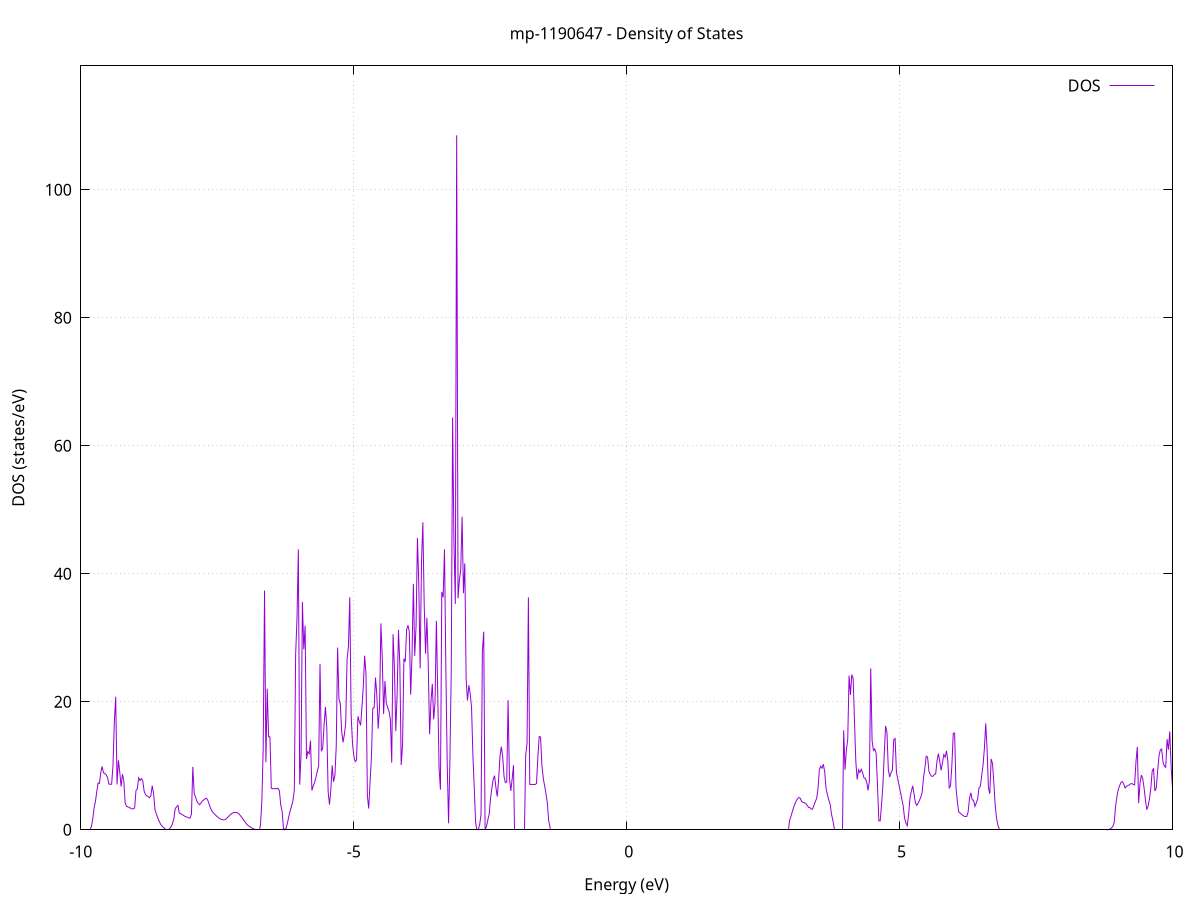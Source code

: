 set title 'mp-1190647 - Density of States'
set xlabel 'Energy (eV)'
set ylabel 'DOS (states/eV)'
set grid
set xrange [-10:10]
set yrange [0:119.376]
set xzeroaxis lt -1
set terminal png size 800,600
set output 'mp-1190647_dos_gnuplot.png'
plot '-' using 1:2 with lines title 'DOS'
-27.679900 0.000000
-27.655200 0.000000
-27.630400 0.000000
-27.605600 0.000000
-27.580800 0.000000
-27.556000 0.000000
-27.531200 0.000000
-27.506400 0.000000
-27.481600 0.000000
-27.456800 0.000000
-27.432100 0.000000
-27.407300 0.000000
-27.382500 0.000000
-27.357700 0.000000
-27.332900 0.000000
-27.308100 0.000000
-27.283300 0.000000
-27.258500 0.000000
-27.233700 0.000000
-27.208900 0.000000
-27.184200 0.000000
-27.159400 0.000000
-27.134600 0.000000
-27.109800 0.000000
-27.085000 0.000000
-27.060200 0.000000
-27.035400 0.000000
-27.010600 0.000000
-26.985800 0.000000
-26.961100 0.000000
-26.936300 0.000000
-26.911500 0.000000
-26.886700 0.000000
-26.861900 0.000000
-26.837100 0.000000
-26.812300 0.000000
-26.787500 0.000000
-26.762700 0.000000
-26.738000 0.000000
-26.713200 0.000000
-26.688400 0.000000
-26.663600 0.000000
-26.638800 0.000000
-26.614000 0.000000
-26.589200 0.000000
-26.564400 0.000000
-26.539600 0.000000
-26.514900 0.000000
-26.490100 0.000000
-26.465300 0.000000
-26.440500 0.000000
-26.415700 0.000000
-26.390900 0.000000
-26.366100 0.000000
-26.341300 0.000000
-26.316500 0.000000
-26.291700 0.000000
-26.267000 0.000000
-26.242200 0.000000
-26.217400 0.000000
-26.192600 0.000000
-26.167800 0.000000
-26.143000 0.000000
-26.118200 0.000000
-26.093400 0.000000
-26.068600 0.000000
-26.043900 0.000000
-26.019100 0.000000
-25.994300 0.000000
-25.969500 0.000000
-25.944700 0.000000
-25.919900 0.000000
-25.895100 0.000000
-25.870300 0.000000
-25.845500 0.000000
-25.820800 0.000000
-25.796000 0.000000
-25.771200 0.000000
-25.746400 0.000000
-25.721600 0.000000
-25.696800 0.000000
-25.672000 0.000000
-25.647200 0.000000
-25.622400 0.000000
-25.597600 0.000000
-25.572900 0.000000
-25.548100 0.000000
-25.523300 0.000000
-25.498500 0.000000
-25.473700 0.000000
-25.448900 0.000000
-25.424100 679.241700
-25.399300 0.000000
-25.374500 0.000000
-25.349800 0.000000
-25.325000 0.000000
-25.300200 0.000000
-25.275400 0.000000
-25.250600 0.000000
-25.225800 0.000000
-25.201000 0.000000
-25.176200 0.000000
-25.151400 0.000000
-25.126700 0.000000
-25.101900 0.000000
-25.077100 0.000000
-25.052300 0.000000
-25.027500 0.000000
-25.002700 0.000000
-24.977900 0.000000
-24.953100 0.000000
-24.928300 0.000000
-24.903600 0.000000
-24.878800 0.000000
-24.854000 0.000000
-24.829200 0.000000
-24.804400 0.000000
-24.779600 0.000000
-24.754800 59.571900
-24.730000 0.000000
-24.705200 0.000000
-24.680400 115.432600
-24.655700 4.360400
-24.630900 0.000000
-24.606100 0.000000
-24.581300 0.000000
-24.556500 0.000000
-24.531700 131.329200
-24.506900 44.694700
-24.482100 40.712400
-24.457300 82.211700
-24.432600 0.000000
-24.407800 182.965500
-24.383000 0.000000
-24.358200 0.000000
-24.333400 0.000000
-24.308600 0.000000
-24.283800 0.000000
-24.259000 0.000000
-24.234200 0.000000
-24.209500 0.000000
-24.184700 0.000000
-24.159900 0.000000
-24.135100 0.000000
-24.110300 0.000000
-24.085500 0.000000
-24.060700 0.000000
-24.035900 0.000000
-24.011100 0.010300
-23.986400 1.506500
-23.961600 6.237000
-23.936800 11.912400
-23.912000 11.201800
-23.887200 9.526100
-23.862400 9.805100
-23.837600 13.828200
-23.812800 19.840000
-23.788000 23.144900
-23.763200 19.014200
-23.738500 13.383100
-23.713700 9.564600
-23.688900 1.060300
-23.664100 2.961100
-23.639300 7.190500
-23.614500 13.275600
-23.589700 11.691600
-23.564900 10.512200
-23.540100 10.532900
-23.515400 28.157100
-23.490600 2.721800
-23.465800 6.844700
-23.441000 33.198200
-23.416200 19.271500
-23.391400 19.092800
-23.366600 5.866600
-23.341800 1.629300
-23.317000 0.129300
-23.292300 0.000000
-23.267500 0.000000
-23.242700 0.000000
-23.217900 1.959300
-23.193100 10.288500
-23.168300 28.911700
-23.143500 37.471100
-23.118700 6.758900
-23.093900 8.387800
-23.069100 51.450100
-23.044400 24.931000
-23.019600 0.000000
-22.994800 9.146600
-22.970000 8.089500
-22.945200 10.675200
-22.920400 14.665800
-22.895600 13.908700
-22.870800 13.933800
-22.846000 19.449500
-22.821300 27.631000
-22.796500 27.667900
-22.771700 0.000000
-22.746900 0.000000
-22.722100 0.000000
-22.697300 47.245900
-22.672500 146.923600
-22.647700 0.000000
-22.622900 0.000000
-22.598200 0.000000
-22.573400 138.217800
-22.548600 84.489000
-22.523800 0.000000
-22.499000 0.000000
-22.474200 0.000000
-22.449400 0.000000
-22.424600 0.000000
-22.399800 0.000000
-22.375100 0.000000
-22.350300 0.000000
-22.325500 0.000000
-22.300700 0.000000
-22.275900 0.000000
-22.251100 0.000000
-22.226300 0.000000
-22.201500 60.029800
-22.176700 160.316500
-22.151900 0.000000
-22.127200 0.000000
-22.102400 0.000000
-22.077600 0.000000
-22.052800 0.000000
-22.028000 0.000000
-22.003200 0.000000
-21.978400 0.000000
-21.953600 0.000000
-21.928800 0.000000
-21.904100 0.000000
-21.879300 0.000000
-21.854500 0.000000
-21.829700 0.000000
-21.804900 0.000000
-21.780100 0.000000
-21.755300 0.000000
-21.730500 0.000000
-21.705700 0.000000
-21.681000 0.000000
-21.656200 0.000000
-21.631400 0.000000
-21.606600 0.000000
-21.581800 0.000000
-21.557000 0.000000
-21.532200 0.000000
-21.507400 302.760800
-21.482600 0.000000
-21.457900 0.000000
-21.433100 0.000000
-21.408300 0.000000
-21.383500 0.000000
-21.358700 0.000000
-21.333900 0.000000
-21.309100 0.000000
-21.284300 0.000000
-21.259500 0.000000
-21.234700 0.000000
-21.210000 0.000000
-21.185200 0.000000
-21.160400 0.000000
-21.135600 0.000000
-21.110800 0.000000
-21.086000 0.000000
-21.061200 0.000000
-21.036400 0.000000
-21.011600 0.000000
-20.986900 0.000000
-20.962100 0.000000
-20.937300 0.000000
-20.912500 0.000000
-20.887700 0.000000
-20.862900 0.000000
-20.838100 0.000000
-20.813300 0.000000
-20.788500 0.000000
-20.763800 0.000000
-20.739000 0.000000
-20.714200 0.000000
-20.689400 0.000000
-20.664600 0.000000
-20.639800 0.000000
-20.615000 0.000000
-20.590200 0.000000
-20.565400 0.000000
-20.540700 0.000000
-20.515900 0.000000
-20.491100 0.000000
-20.466300 0.000000
-20.441500 0.000000
-20.416700 0.000000
-20.391900 0.000000
-20.367100 0.000000
-20.342300 0.000000
-20.317500 0.000000
-20.292800 0.000000
-20.268000 0.000000
-20.243200 0.000000
-20.218400 0.000000
-20.193600 0.000000
-20.168800 0.000000
-20.144000 0.000000
-20.119200 0.000000
-20.094400 0.000000
-20.069700 0.000000
-20.044900 0.000000
-20.020100 0.000000
-19.995300 0.000000
-19.970500 0.000000
-19.945700 0.000000
-19.920900 0.000000
-19.896100 0.000000
-19.871300 0.000000
-19.846600 0.000000
-19.821800 0.000000
-19.797000 0.000000
-19.772200 0.000000
-19.747400 0.000000
-19.722600 0.000000
-19.697800 0.000000
-19.673000 0.000000
-19.648200 0.000000
-19.623400 0.000000
-19.598700 0.000000
-19.573900 0.000000
-19.549100 0.000000
-19.524300 0.000000
-19.499500 0.000000
-19.474700 0.000000
-19.449900 0.000000
-19.425100 0.000000
-19.400300 0.000000
-19.375600 0.000000
-19.350800 0.000000
-19.326000 0.000000
-19.301200 0.000000
-19.276400 0.000000
-19.251600 0.000000
-19.226800 0.000000
-19.202000 0.000000
-19.177200 0.000000
-19.152500 0.000000
-19.127700 0.000000
-19.102900 0.000000
-19.078100 0.000000
-19.053300 0.000000
-19.028500 0.000000
-19.003700 0.000000
-18.978900 0.000000
-18.954100 0.000000
-18.929400 0.000000
-18.904600 0.000000
-18.879800 0.000000
-18.855000 0.000000
-18.830200 0.000000
-18.805400 0.000000
-18.780600 0.000000
-18.755800 0.000000
-18.731000 0.000000
-18.706200 0.000000
-18.681500 0.000000
-18.656700 0.000000
-18.631900 0.000000
-18.607100 0.000000
-18.582300 0.000000
-18.557500 0.000000
-18.532700 0.000000
-18.507900 0.000000
-18.483100 0.000000
-18.458400 0.000000
-18.433600 0.000000
-18.408800 0.000000
-18.384000 0.000000
-18.359200 0.000000
-18.334400 0.000000
-18.309600 0.000000
-18.284800 0.000000
-18.260000 0.000000
-18.235300 0.000000
-18.210500 0.000000
-18.185700 0.000000
-18.160900 0.000000
-18.136100 0.000000
-18.111300 0.000000
-18.086500 0.000000
-18.061700 0.000000
-18.036900 0.000000
-18.012200 0.000000
-17.987400 0.000000
-17.962600 0.000000
-17.937800 0.000000
-17.913000 0.000000
-17.888200 0.000000
-17.863400 0.000000
-17.838600 0.000000
-17.813800 0.000000
-17.789000 0.000000
-17.764300 0.000000
-17.739500 0.000000
-17.714700 0.000000
-17.689900 0.000000
-17.665100 0.000000
-17.640300 0.000000
-17.615500 0.000000
-17.590700 0.000000
-17.565900 0.000000
-17.541200 0.000000
-17.516400 0.000000
-17.491600 0.000000
-17.466800 0.000000
-17.442000 0.000000
-17.417200 0.000000
-17.392400 0.000000
-17.367600 0.000000
-17.342800 0.000000
-17.318100 0.000000
-17.293300 0.000000
-17.268500 0.000000
-17.243700 0.000000
-17.218900 0.000000
-17.194100 0.000000
-17.169300 0.000000
-17.144500 0.000000
-17.119700 0.000000
-17.094900 0.000000
-17.070200 0.000000
-17.045400 0.000000
-17.020600 0.000000
-16.995800 0.000000
-16.971000 0.000000
-16.946200 0.000000
-16.921400 0.000000
-16.896600 0.000000
-16.871800 0.000000
-16.847100 0.000000
-16.822300 0.000000
-16.797500 0.000000
-16.772700 0.000000
-16.747900 0.000000
-16.723100 0.000000
-16.698300 0.000000
-16.673500 0.000000
-16.648700 0.000000
-16.624000 0.000000
-16.599200 0.000000
-16.574400 0.000000
-16.549600 0.000000
-16.524800 0.000000
-16.500000 0.000000
-16.475200 0.000000
-16.450400 0.000000
-16.425600 0.000000
-16.400900 0.000000
-16.376100 0.000000
-16.351300 0.000000
-16.326500 0.000000
-16.301700 0.000000
-16.276900 0.000000
-16.252100 0.000000
-16.227300 0.000000
-16.202500 0.000000
-16.177700 0.000000
-16.153000 0.000000
-16.128200 0.000000
-16.103400 0.000000
-16.078600 0.000000
-16.053800 0.000000
-16.029000 0.000000
-16.004200 0.000000
-15.979400 0.000000
-15.954600 0.000000
-15.929900 0.000000
-15.905100 0.000000
-15.880300 0.000000
-15.855500 0.000000
-15.830700 0.000000
-15.805900 0.000000
-15.781100 0.000000
-15.756300 0.000000
-15.731500 0.000000
-15.706800 0.000000
-15.682000 0.000000
-15.657200 0.000000
-15.632400 0.000000
-15.607600 0.000000
-15.582800 0.000000
-15.558000 0.000000
-15.533200 0.000000
-15.508400 0.000000
-15.483700 0.000000
-15.458900 0.000000
-15.434100 0.000000
-15.409300 0.000000
-15.384500 0.000000
-15.359700 0.000000
-15.334900 0.000000
-15.310100 0.000000
-15.285300 0.000000
-15.260500 0.000000
-15.235800 0.000000
-15.211000 0.000000
-15.186200 0.000000
-15.161400 0.000000
-15.136600 0.000000
-15.111800 0.000000
-15.087000 0.000000
-15.062200 0.000000
-15.037400 0.000000
-15.012700 0.000000
-14.987900 0.000000
-14.963100 0.000000
-14.938300 0.000000
-14.913500 0.000000
-14.888700 0.000000
-14.863900 0.000000
-14.839100 0.000000
-14.814300 0.000000
-14.789600 0.000000
-14.764800 0.000000
-14.740000 0.000000
-14.715200 0.000000
-14.690400 0.000000
-14.665600 0.000000
-14.640800 0.000000
-14.616000 0.000000
-14.591200 0.000000
-14.566500 0.000000
-14.541700 0.000000
-14.516900 0.000000
-14.492100 0.000000
-14.467300 0.000000
-14.442500 0.000000
-14.417700 0.000000
-14.392900 0.000000
-14.368100 0.000000
-14.343300 0.000000
-14.318600 0.000000
-14.293800 0.000000
-14.269000 0.000000
-14.244200 0.000000
-14.219400 0.000000
-14.194600 0.000000
-14.169800 0.000000
-14.145000 0.000000
-14.120200 0.000000
-14.095500 0.000000
-14.070700 0.000000
-14.045900 0.000000
-14.021100 0.000000
-13.996300 0.000000
-13.971500 0.000000
-13.946700 0.000000
-13.921900 0.000000
-13.897100 0.000000
-13.872400 0.000000
-13.847600 0.000000
-13.822800 0.000000
-13.798000 0.000000
-13.773200 0.000000
-13.748400 0.000000
-13.723600 0.000000
-13.698800 0.000000
-13.674000 0.000000
-13.649200 0.000000
-13.624500 0.000000
-13.599700 0.000000
-13.574900 0.000000
-13.550100 0.000000
-13.525300 0.000000
-13.500500 0.000000
-13.475700 0.000000
-13.450900 0.000000
-13.426100 0.000000
-13.401400 0.000000
-13.376600 0.000000
-13.351800 0.000000
-13.327000 0.000000
-13.302200 0.000000
-13.277400 0.000000
-13.252600 0.000000
-13.227800 0.000000
-13.203000 0.000000
-13.178300 0.000000
-13.153500 0.000000
-13.128700 0.000000
-13.103900 0.000000
-13.079100 0.000000
-13.054300 0.000000
-13.029500 0.000000
-13.004700 0.000000
-12.979900 0.000000
-12.955200 0.000000
-12.930400 0.000000
-12.905600 0.000000
-12.880800 0.000000
-12.856000 0.000000
-12.831200 0.000000
-12.806400 0.000000
-12.781600 0.000000
-12.756800 0.000000
-12.732000 0.000000
-12.707300 0.000000
-12.682500 0.000000
-12.657700 0.000000
-12.632900 0.000000
-12.608100 0.000000
-12.583300 0.000000
-12.558500 0.000000
-12.533700 0.000000
-12.508900 0.000000
-12.484200 0.000000
-12.459400 0.000000
-12.434600 0.000000
-12.409800 0.000000
-12.385000 0.000000
-12.360200 0.000000
-12.335400 0.000000
-12.310600 0.000000
-12.285800 0.000000
-12.261100 0.000000
-12.236300 0.000000
-12.211500 0.000000
-12.186700 0.000000
-12.161900 0.000000
-12.137100 0.000000
-12.112300 0.000000
-12.087500 0.000000
-12.062700 0.000000
-12.038000 0.000000
-12.013200 0.000000
-11.988400 0.000000
-11.963600 0.000000
-11.938800 0.000000
-11.914000 0.000000
-11.889200 0.000000
-11.864400 0.000000
-11.839600 0.000000
-11.814800 0.000000
-11.790100 0.000000
-11.765300 0.000000
-11.740500 0.000000
-11.715700 0.000000
-11.690900 0.000000
-11.666100 0.000000
-11.641300 0.000000
-11.616500 0.000000
-11.591700 0.000000
-11.567000 0.000000
-11.542200 0.000000
-11.517400 0.000000
-11.492600 0.000000
-11.467800 0.000000
-11.443000 0.000000
-11.418200 0.000000
-11.393400 0.000000
-11.368600 0.000000
-11.343900 0.000000
-11.319100 0.000000
-11.294300 0.000000
-11.269500 0.000000
-11.244700 0.000000
-11.219900 0.000000
-11.195100 0.000000
-11.170300 0.000000
-11.145500 0.000000
-11.120700 0.000000
-11.096000 0.000000
-11.071200 0.000000
-11.046400 0.000000
-11.021600 0.000000
-10.996800 0.000000
-10.972000 0.000000
-10.947200 0.000000
-10.922400 0.000000
-10.897600 0.000000
-10.872900 0.000000
-10.848100 0.000000
-10.823300 0.000000
-10.798500 0.000000
-10.773700 0.000000
-10.748900 0.000000
-10.724100 0.000000
-10.699300 0.000000
-10.674500 0.000000
-10.649800 0.000000
-10.625000 0.000000
-10.600200 0.000000
-10.575400 0.000000
-10.550600 0.000000
-10.525800 0.000000
-10.501000 0.000000
-10.476200 0.000000
-10.451400 0.000000
-10.426700 0.000000
-10.401900 0.000000
-10.377100 0.000000
-10.352300 0.000000
-10.327500 0.000000
-10.302700 0.000000
-10.277900 0.000000
-10.253100 0.000000
-10.228300 0.000000
-10.203500 0.000000
-10.178800 0.000000
-10.154000 0.000000
-10.129200 0.000000
-10.104400 0.000000
-10.079600 0.000000
-10.054800 0.000000
-10.030000 0.000000
-10.005200 0.000000
-9.980400 0.000000
-9.955700 0.000000
-9.930900 0.000000
-9.906100 0.000000
-9.881300 0.000000
-9.856500 0.000000
-9.831700 0.013300
-9.806900 0.463000
-9.782100 1.550900
-9.757300 3.373400
-9.732600 4.374000
-9.707800 5.941900
-9.683000 7.306100
-9.658200 7.244700
-9.633400 8.951300
-9.608600 9.902500
-9.583800 8.889000
-9.559000 8.790500
-9.534200 8.594300
-9.509500 8.150900
-9.484700 7.142400
-9.459900 7.103900
-9.435100 7.129600
-9.410300 9.986400
-9.385500 16.785600
-9.360700 20.784500
-9.335900 7.085500
-9.311100 10.855900
-9.286300 9.042300
-9.261600 6.766900
-9.236800 8.686900
-9.212000 7.659000
-9.187200 4.205000
-9.162400 3.664300
-9.137600 3.585200
-9.112800 3.488800
-9.088000 3.373200
-9.063200 3.267700
-9.038500 3.277200
-9.013700 3.411000
-8.988900 6.136700
-8.964100 6.428300
-8.939300 8.117300
-8.914500 7.692400
-8.889700 8.005600
-8.864900 7.640700
-8.840100 6.071000
-8.815400 5.500600
-8.790600 5.314900
-8.765800 5.190000
-8.741000 5.022300
-8.716200 5.326300
-8.691400 6.883200
-8.666600 5.715800
-8.641800 3.173800
-8.617000 2.509300
-8.592300 1.916200
-8.567500 1.394500
-8.542700 0.944200
-8.517900 0.645300
-8.493100 0.421500
-8.468300 0.228600
-8.443500 0.066400
-8.418700 0.000000
-8.393900 0.000000
-8.369100 0.220000
-8.344400 0.468400
-8.319600 0.975600
-8.294800 1.740000
-8.270000 3.325300
-8.245200 3.569500
-8.220400 3.806000
-8.195600 2.605300
-8.170800 2.512600
-8.146000 2.395200
-8.121300 2.253100
-8.096500 2.119700
-8.071700 2.038000
-8.046900 1.943900
-8.022100 1.837500
-7.997300 1.839600
-7.972500 2.486500
-7.947700 9.831800
-7.922900 5.695400
-7.898200 5.108200
-7.873400 4.472000
-7.848600 4.126100
-7.823800 3.911400
-7.799000 4.178000
-7.774200 4.471700
-7.749400 4.653400
-7.724600 4.811800
-7.699800 4.946900
-7.675000 4.651100
-7.650300 4.038700
-7.625500 3.437600
-7.600700 2.945900
-7.575900 2.697000
-7.551100 2.466000
-7.526300 2.252900
-7.501500 2.057800
-7.476700 1.880700
-7.451900 1.730000
-7.427200 1.626500
-7.402400 1.567300
-7.377600 1.544700
-7.352800 1.596300
-7.328000 1.776500
-7.303200 1.990400
-7.278400 2.208000
-7.253600 2.429300
-7.228800 2.585900
-7.204100 2.666100
-7.179300 2.709700
-7.154500 2.712400
-7.129700 2.650100
-7.104900 2.518100
-7.080100 2.253000
-7.055300 1.977300
-7.030500 1.691800
-7.005700 1.398400
-6.981000 1.109200
-6.956200 0.826300
-6.931400 0.647800
-6.906600 0.492700
-6.881800 0.356100
-6.857000 0.238200
-6.832200 0.138900
-6.807400 0.058200
-6.782600 0.008900
-6.757800 0.000000
-6.733100 0.000000
-6.708300 0.755300
-6.683500 4.358800
-6.658700 12.559200
-6.633900 37.390200
-6.609100 10.564000
-6.584300 22.033800
-6.559500 14.539000
-6.534700 14.520400
-6.510000 6.493200
-6.485200 6.415200
-6.460400 6.413700
-6.435600 6.420600
-6.410800 6.436000
-6.386000 6.459900
-6.361200 6.062400
-6.336400 3.842100
-6.311600 2.879500
-6.286900 0.225700
-6.262100 0.000000
-6.237300 0.264000
-6.212500 1.134300
-6.187700 2.124900
-6.162900 3.018900
-6.138100 3.718600
-6.113300 4.539400
-6.088500 6.167800
-6.063800 27.438700
-6.039000 33.039800
-6.014200 43.810700
-5.989400 7.060600
-5.964600 11.752200
-5.939800 35.605000
-5.915000 28.201000
-5.890200 31.890500
-5.865400 11.062300
-5.840600 12.219500
-5.815900 11.881300
-5.791100 13.933200
-5.766300 6.138400
-5.741500 6.854000
-5.716700 7.384900
-5.691900 8.194300
-5.667100 9.141000
-5.642300 9.986100
-5.617500 25.903700
-5.592800 12.276700
-5.568000 12.748800
-5.543200 16.374800
-5.518400 19.186800
-5.493600 15.961200
-5.468800 5.984500
-5.444000 3.954500
-5.419200 6.257700
-5.394400 10.069100
-5.369700 7.507700
-5.344900 8.445300
-5.320100 13.064600
-5.295300 28.478900
-5.270500 20.418000
-5.245700 19.698000
-5.220900 15.412200
-5.196100 13.667100
-5.171300 14.890000
-5.146500 16.691000
-5.121800 26.653800
-5.097000 28.628000
-5.072200 36.332600
-5.047400 17.989900
-5.022600 13.508000
-4.997800 11.521600
-4.973000 10.652500
-4.948200 10.909000
-4.923400 17.716400
-4.898700 16.967700
-4.873900 16.315800
-4.849100 19.180800
-4.824300 22.520300
-4.799500 27.206300
-4.774700 24.221200
-4.749900 5.309900
-4.725100 3.321100
-4.700300 7.525400
-4.675600 11.344300
-4.650800 19.007600
-4.626000 19.060900
-4.601200 23.784900
-4.576400 21.052700
-4.551600 15.797700
-4.526800 19.125600
-4.502000 32.248200
-4.477200 26.876100
-4.452500 18.086900
-4.427700 23.251900
-4.402900 19.805300
-4.378100 19.075200
-4.353300 18.512600
-4.328500 17.217700
-4.303700 10.491800
-4.278900 30.556300
-4.254100 25.208200
-4.229300 15.424000
-4.204600 21.173400
-4.179800 31.225400
-4.155000 25.774300
-4.130200 10.119600
-4.105400 13.265900
-4.080600 26.746000
-4.055800 26.265600
-4.031000 31.277600
-4.006200 31.962600
-3.981500 30.975300
-3.956700 21.109300
-3.931900 27.260500
-3.907100 38.434800
-3.882300 27.166100
-3.857500 31.961200
-3.832700 45.609000
-3.807900 38.391800
-3.783100 25.207600
-3.758400 41.737700
-3.733600 48.049200
-3.708800 35.200500
-3.684000 27.542900
-3.659200 33.146400
-3.634400 25.792500
-3.609600 14.937700
-3.584800 19.999200
-3.560000 22.800500
-3.535300 17.244800
-3.510500 19.865100
-3.485700 32.649100
-3.460900 21.281400
-3.436100 9.696500
-3.411300 6.267300
-3.386500 37.179100
-3.361700 36.326200
-3.336900 43.813600
-3.312100 25.253600
-3.287400 10.409600
-3.262600 1.020000
-3.237800 10.796700
-3.213000 25.072700
-3.188200 64.406600
-3.163400 44.735900
-3.138600 35.298600
-3.113800 108.523700
-3.089000 36.165300
-3.064300 38.999600
-3.039500 40.637400
-3.014700 48.926100
-2.989900 36.965300
-2.965100 41.631100
-2.940300 23.454900
-2.915500 20.211300
-2.890700 22.596000
-2.865900 21.271200
-2.841200 19.081700
-2.816400 11.536000
-2.791600 6.608700
-2.766800 1.114700
-2.742000 0.000000
-2.717200 0.060200
-2.692400 0.804800
-2.667600 2.398700
-2.642800 27.896200
-2.618100 30.958800
-2.593300 0.010100
-2.568500 0.482200
-2.543700 1.524000
-2.518900 2.403100
-2.494100 4.832000
-2.469300 6.488000
-2.444500 7.877800
-2.419700 8.457900
-2.394900 6.591500
-2.370200 5.191700
-2.345400 7.878700
-2.320600 11.471500
-2.295800 12.975300
-2.271000 11.434400
-2.246200 8.331800
-2.221400 7.361400
-2.196600 7.490800
-2.171800 20.234400
-2.147100 8.154600
-2.122300 6.069300
-2.097500 7.914500
-2.072700 10.097000
-2.047900 0.000000
-2.023100 0.000000
-1.998300 0.000000
-1.973500 0.000000
-1.948700 0.000000
-1.924000 0.000000
-1.899200 0.000000
-1.874400 0.000000
-1.849600 11.646100
-1.824800 13.511700
-1.800000 36.327500
-1.775200 7.090800
-1.750400 7.086700
-1.725600 7.083400
-1.700800 7.081200
-1.676100 7.079900
-1.651300 7.236500
-1.626500 11.347300
-1.601700 14.570900
-1.576900 14.489800
-1.552100 10.051000
-1.527300 8.030700
-1.502500 6.859700
-1.477700 5.648300
-1.453000 4.164600
-1.428200 1.429400
-1.403400 0.000000
-1.378600 0.000000
-1.353800 0.000000
-1.329000 0.000000
-1.304200 0.000000
-1.279400 0.000000
-1.254600 0.000000
-1.229900 0.000000
-1.205100 0.000000
-1.180300 0.000000
-1.155500 0.000000
-1.130700 0.000000
-1.105900 0.000000
-1.081100 0.000000
-1.056300 0.000000
-1.031500 0.000000
-1.006800 0.000000
-0.982000 0.000000
-0.957200 0.000000
-0.932400 0.000000
-0.907600 0.000000
-0.882800 0.000000
-0.858000 0.000000
-0.833200 0.000000
-0.808400 0.000000
-0.783600 0.000000
-0.758900 0.000000
-0.734100 0.000000
-0.709300 0.000000
-0.684500 0.000000
-0.659700 0.000000
-0.634900 0.000000
-0.610100 0.000000
-0.585300 0.000000
-0.560500 0.000000
-0.535800 0.000000
-0.511000 0.000000
-0.486200 0.000000
-0.461400 0.000000
-0.436600 0.000000
-0.411800 0.000000
-0.387000 0.000000
-0.362200 0.000000
-0.337400 0.000000
-0.312700 0.000000
-0.287900 0.000000
-0.263100 0.000000
-0.238300 0.000000
-0.213500 0.000000
-0.188700 0.000000
-0.163900 0.000000
-0.139100 0.000000
-0.114300 0.000000
-0.089600 0.000000
-0.064800 0.000000
-0.040000 0.000000
-0.015200 0.000000
0.009600 0.000000
0.034400 0.000000
0.059200 0.000000
0.084000 0.000000
0.108800 0.000000
0.133600 0.000000
0.158300 0.000000
0.183100 0.000000
0.207900 0.000000
0.232700 0.000000
0.257500 0.000000
0.282300 0.000000
0.307100 0.000000
0.331900 0.000000
0.356700 0.000000
0.381400 0.000000
0.406200 0.000000
0.431000 0.000000
0.455800 0.000000
0.480600 0.000000
0.505400 0.000000
0.530200 0.000000
0.555000 0.000000
0.579800 0.000000
0.604500 0.000000
0.629300 0.000000
0.654100 0.000000
0.678900 0.000000
0.703700 0.000000
0.728500 0.000000
0.753300 0.000000
0.778100 0.000000
0.802900 0.000000
0.827700 0.000000
0.852400 0.000000
0.877200 0.000000
0.902000 0.000000
0.926800 0.000000
0.951600 0.000000
0.976400 0.000000
1.001200 0.000000
1.026000 0.000000
1.050800 0.000000
1.075500 0.000000
1.100300 0.000000
1.125100 0.000000
1.149900 0.000000
1.174700 0.000000
1.199500 0.000000
1.224300 0.000000
1.249100 0.000000
1.273900 0.000000
1.298600 0.000000
1.323400 0.000000
1.348200 0.000000
1.373000 0.000000
1.397800 0.000000
1.422600 0.000000
1.447400 0.000000
1.472200 0.000000
1.497000 0.000000
1.521700 0.000000
1.546500 0.000000
1.571300 0.000000
1.596100 0.000000
1.620900 0.000000
1.645700 0.000000
1.670500 0.000000
1.695300 0.000000
1.720100 0.000000
1.744900 0.000000
1.769600 0.000000
1.794400 0.000000
1.819200 0.000000
1.844000 0.000000
1.868800 0.000000
1.893600 0.000000
1.918400 0.000000
1.943200 0.000000
1.968000 0.000000
1.992700 0.000000
2.017500 0.000000
2.042300 0.000000
2.067100 0.000000
2.091900 0.000000
2.116700 0.000000
2.141500 0.000000
2.166300 0.000000
2.191100 0.000000
2.215800 0.000000
2.240600 0.000000
2.265400 0.000000
2.290200 0.000000
2.315000 0.000000
2.339800 0.000000
2.364600 0.000000
2.389400 0.000000
2.414200 0.000000
2.438900 0.000000
2.463700 0.000000
2.488500 0.000000
2.513300 0.000000
2.538100 0.000000
2.562900 0.000000
2.587700 0.000000
2.612500 0.000000
2.637300 0.000000
2.662100 0.000000
2.686800 0.000000
2.711600 0.000000
2.736400 0.000000
2.761200 0.000000
2.786000 0.000000
2.810800 0.000000
2.835600 0.000000
2.860400 0.000000
2.885200 0.000000
2.909900 0.000000
2.934700 0.000000
2.959500 0.000000
2.984300 1.403000
3.009100 2.066700
3.033900 2.803200
3.058700 3.488400
3.083500 4.068300
3.108300 4.533000
3.133000 4.875000
3.157800 5.054800
3.182600 4.909500
3.207400 4.400500
3.232200 4.264000
3.257000 4.231700
3.281800 4.095100
3.306600 3.851500
3.331400 3.500800
3.356100 3.471500
3.380900 3.247900
3.405700 3.204200
3.430500 3.809600
3.455300 4.405000
3.480100 4.873400
3.504900 6.360300
3.529700 9.335300
3.554500 9.929400
3.579300 9.633400
3.604000 10.246500
3.628800 9.040000
3.653600 6.441500
3.678400 5.496200
3.703200 4.639700
3.728000 3.991200
3.752800 2.437200
3.777600 1.491000
3.802400 0.000000
3.827100 0.000000
3.851900 0.000000
3.876700 0.000000
3.901500 0.000000
3.926300 0.000000
3.951100 0.000000
3.975900 15.550200
4.000700 9.391300
4.025500 12.471000
4.050200 14.103900
4.075000 24.089800
4.099800 21.070000
4.124600 24.243400
4.149400 23.647400
4.174200 16.903200
4.199000 10.587700
4.223800 7.863600
4.248600 9.366300
4.273400 8.947800
4.298100 9.463500
4.322900 8.909200
4.347700 8.122300
4.372500 8.015900
4.397300 7.496100
4.422100 6.158700
4.446900 7.597000
4.471700 25.214400
4.496500 13.915100
4.521200 12.385900
4.546000 12.646300
4.570800 11.935300
4.595600 6.855300
4.620400 1.392100
4.645200 1.400300
4.670000 3.998100
4.694800 7.014200
4.719600 11.856200
4.744300 16.233600
4.769100 15.191100
4.793900 9.410800
4.818700 8.245200
4.843500 8.922400
4.868300 9.301400
4.893100 14.059600
4.917900 14.264900
4.942700 8.971600
4.967400 7.938600
4.992200 6.893300
5.017000 5.835700
5.041800 4.765900
5.066600 3.683700
5.091400 1.825700
5.116200 1.062700
5.141000 0.634200
5.165800 2.383700
5.190600 4.992000
5.215300 6.010800
5.240100 6.849300
5.264900 5.607500
5.289700 4.227000
5.314500 3.806400
5.339300 4.150800
5.364100 4.574800
5.388900 5.109700
5.413700 5.873400
5.438400 8.129600
5.463200 9.583400
5.488000 11.500800
5.512800 11.364100
5.537600 9.155400
5.562400 8.635000
5.587200 8.359300
5.612000 8.362100
5.636800 8.660800
5.661500 8.722100
5.686300 10.766700
5.711100 11.902600
5.735900 10.706800
5.760700 9.304000
5.785500 10.446600
5.810300 11.743700
5.835100 11.339800
5.859900 12.327100
5.884600 10.708400
5.909400 6.463900
5.934200 6.895800
5.959000 10.206800
5.983800 15.075000
6.008600 15.111000
6.033400 6.659800
6.058200 4.456200
6.083000 2.809600
6.107800 2.629700
6.132500 2.415200
6.157300 2.239500
6.182100 2.122000
6.206900 2.062700
6.231700 2.093400
6.256500 2.808700
6.281300 4.967400
6.306100 5.770800
6.330900 4.689500
6.355600 4.609700
6.380400 3.647500
6.405200 4.192400
6.430000 4.805000
6.454800 6.552500
6.479600 6.787500
6.504400 8.427700
6.529200 10.090100
6.554000 12.748700
6.578700 16.627300
6.603500 12.511900
6.628300 6.534400
6.653100 5.636800
6.677900 11.069200
6.702700 10.344400
6.727500 7.247800
6.752300 3.747900
6.777100 1.790500
6.801900 0.690600
6.826600 0.130800
6.851400 0.000000
6.876200 0.000000
6.901000 0.000000
6.925800 0.000000
6.950600 0.000000
6.975400 0.000000
7.000200 0.000000
7.025000 0.000000
7.049700 0.000000
7.074500 0.000000
7.099300 0.000000
7.124100 0.000000
7.148900 0.000000
7.173700 0.000000
7.198500 0.000000
7.223300 0.000000
7.248100 0.000000
7.272800 0.000000
7.297600 0.000000
7.322400 0.000000
7.347200 0.000000
7.372000 0.000000
7.396800 0.000000
7.421600 0.000000
7.446400 0.000000
7.471200 0.000000
7.495900 0.000000
7.520700 0.000000
7.545500 0.000000
7.570300 0.000000
7.595100 0.000000
7.619900 0.000000
7.644700 0.000000
7.669500 0.000000
7.694300 0.000000
7.719100 0.000000
7.743800 0.000000
7.768600 0.000000
7.793400 0.000000
7.818200 0.000000
7.843000 0.000000
7.867800 0.000000
7.892600 0.000000
7.917400 0.000000
7.942200 0.000000
7.966900 0.000000
7.991700 0.000000
8.016500 0.000000
8.041300 0.000000
8.066100 0.000000
8.090900 0.000000
8.115700 0.000000
8.140500 0.000000
8.165300 0.000000
8.190000 0.000000
8.214800 0.000000
8.239600 0.000000
8.264400 0.000000
8.289200 0.000000
8.314000 0.000000
8.338800 0.000000
8.363600 0.000000
8.388400 0.000000
8.413100 0.000000
8.437900 0.000000
8.462700 0.000000
8.487500 0.000000
8.512300 0.000000
8.537100 0.000000
8.561900 0.000000
8.586700 0.000000
8.611500 0.000000
8.636300 0.000000
8.661000 0.000000
8.685800 0.000000
8.710600 0.000000
8.735400 0.000000
8.760200 0.000000
8.785000 0.000000
8.809800 0.001000
8.834600 0.042800
8.859400 0.146600
8.884100 0.312300
8.908900 0.539900
8.933700 1.219200
8.958500 3.787900
8.983300 5.259400
9.008100 6.336600
9.032900 6.934100
9.057700 7.412900
9.082500 7.534000
9.107200 7.121400
9.132000 6.533000
9.156800 6.771000
9.181600 6.900000
9.206400 6.998100
9.231200 7.174100
9.256000 7.229900
9.280800 7.074800
9.305600 6.992400
9.330300 10.597400
9.355100 12.948200
9.379900 4.165200
9.404700 7.230600
9.429500 8.546100
9.454300 7.988900
9.479100 6.559600
9.503900 4.670100
9.528700 3.146600
9.553500 3.682700
9.578200 4.852100
9.603000 6.467900
9.627800 9.170300
9.652600 9.615200
9.677400 6.041800
9.702200 6.498200
9.727000 9.047300
9.751800 11.526700
9.776600 12.466300
9.801300 12.610000
9.826100 10.572500
9.850900 9.962600
9.875700 9.743400
9.900500 14.165800
9.925300 12.530800
9.950100 15.361300
9.974900 9.853200
9.999700 6.599800
10.024400 4.514300
10.049200 4.751700
10.074000 5.642800
10.098800 7.341500
10.123600 8.406900
10.148400 9.106600
10.173200 10.803900
10.198000 11.223900
10.222800 12.304100
10.247600 10.291200
10.272300 7.378700
10.297100 7.158000
10.321900 7.189600
10.346700 7.531100
10.371500 7.744000
10.396300 8.022200
10.421100 9.773900
10.445900 7.631700
10.470700 7.238200
10.495400 6.917500
10.520200 6.859800
10.545000 6.940300
10.569800 7.788100
10.594600 9.315500
10.619400 9.794800
10.644200 9.388700
10.669000 8.449600
10.693800 8.578400
10.718500 10.886200
10.743300 9.763200
10.768100 9.374000
10.792900 8.908400
10.817700 8.738700
10.842500 9.433700
10.867300 10.805000
10.892100 10.386400
10.916900 9.763700
10.941600 8.253800
10.966400 7.840300
10.991200 8.285400
11.016000 10.691300
11.040800 12.814100
11.065600 9.112500
11.090400 8.490300
11.115200 6.100300
11.140000 6.452600
11.164800 6.249300
11.189500 6.133500
11.214300 6.744800
11.239100 8.213500
11.263900 8.113800
11.288700 7.770400
11.313500 6.072100
11.338300 6.995600
11.363100 15.041100
11.387900 11.684300
11.412600 12.122200
11.437400 15.138000
11.462200 17.437500
11.487000 17.730900
11.511800 10.502900
11.536600 7.541800
11.561400 8.223200
11.586200 18.552300
11.611000 7.957200
11.635700 3.189700
11.660500 3.031500
11.685300 2.878300
11.710100 2.730400
11.734900 3.444700
11.759700 5.430400
11.784500 9.744600
11.809300 10.340000
11.834100 8.954800
11.858800 7.677700
11.883600 6.456600
11.908400 5.843900
11.933200 6.718200
11.958000 14.876000
11.982800 8.774400
12.007600 7.739900
12.032400 11.616400
12.057200 17.019600
12.082000 15.476800
12.106700 13.141100
12.131500 10.408800
12.156300 4.343800
12.181100 3.086200
12.205900 4.539700
12.230700 7.738000
12.255500 16.530200
12.280300 17.654900
12.305100 15.874500
12.329800 14.974200
12.354600 14.278900
12.379400 13.308200
12.404200 13.765700
12.429000 9.379100
12.453800 5.931300
12.478600 5.494800
12.503400 6.404900
12.528200 7.724500
12.552900 7.921900
12.577700 8.001400
12.602500 8.126300
12.627300 7.851700
12.652100 7.910100
12.676900 8.047600
12.701700 8.219000
12.726500 8.526600
12.751300 8.399400
12.776100 7.650500
12.800800 6.926200
12.825600 6.865000
12.850400 7.123800
12.875200 7.745800
12.900000 7.887000
12.924800 8.273100
12.949600 6.969900
12.974400 6.326800
12.999200 5.119700
13.023900 4.139700
13.048700 3.476300
13.073500 7.497400
13.098300 9.112600
13.123100 9.022300
13.147900 7.366800
13.172700 8.230200
13.197500 7.577700
13.222300 7.106800
13.247000 8.059900
13.271800 8.640600
13.296600 7.527400
13.321400 8.031900
13.346200 9.266400
13.371000 12.857700
13.395800 13.240400
13.420600 13.301000
13.445400 13.416600
13.470100 11.337900
13.494900 9.932700
13.519700 6.880800
13.544500 4.105500
13.569300 4.193600
13.594100 5.387700
13.618900 6.132300
13.643700 6.877500
13.668500 11.019300
13.693300 16.892100
13.718000 14.423100
13.742800 17.595700
13.767600 21.348100
13.792400 22.134000
13.817200 14.555200
13.842000 6.883700
13.866800 5.051100
13.891600 4.593200
13.916400 5.364600
13.941100 6.648400
13.965900 8.744200
13.990700 11.318000
14.015500 12.223200
14.040300 10.346400
14.065100 10.597700
14.089900 11.010900
14.114700 11.464900
14.139500 12.498900
14.164200 12.641800
14.189000 16.998200
14.213800 11.186300
14.238600 9.925400
14.263400 7.653700
14.288200 13.785400
14.313000 16.774200
14.337800 14.634800
14.362600 14.434600
14.387300 13.163900
14.412100 12.393200
14.436900 11.700200
14.461700 10.464100
14.486500 9.269400
14.511300 10.009000
14.536100 11.321400
14.560900 12.615600
14.585700 9.663900
14.610500 6.358800
14.635200 4.960800
14.660000 4.841000
14.684800 7.736700
14.709600 11.432800
14.734400 13.183600
14.759200 14.987200
14.784000 17.071600
14.808800 18.254700
14.833600 6.132000
14.858300 6.740100
14.883100 6.972200
14.907900 7.427300
14.932700 10.136500
14.957500 9.888500
14.982300 7.540900
15.007100 8.063100
15.031900 13.676600
15.056700 11.776300
15.081400 11.710900
15.106200 10.957800
15.131000 11.801700
15.155800 11.116300
15.180600 8.479900
15.205400 8.493100
15.230200 12.616300
15.255000 12.322100
15.279800 12.312000
15.304500 11.759100
15.329300 11.531000
15.354100 9.655100
15.378900 9.034600
15.403700 9.143700
15.428500 12.072600
15.453300 14.511400
15.478100 12.846900
15.502900 14.731600
15.527700 11.709500
15.552400 7.407000
15.577200 6.364000
15.602000 11.822800
15.626800 15.037300
15.651600 9.868800
15.676400 8.907500
15.701200 7.382600
15.726000 5.899100
15.750800 9.001600
15.775500 7.531400
15.800300 7.650300
15.825100 8.164400
15.849900 11.309700
15.874700 15.451000
15.899500 16.099600
15.924300 28.398600
15.949100 15.798400
15.973900 12.385900
15.998600 9.168800
16.023400 6.623600
16.048200 8.091500
16.073000 10.154100
16.097800 11.753800
16.122600 10.701700
16.147400 7.035200
16.172200 6.026800
16.197000 6.622900
16.221800 7.404900
16.246500 9.223300
16.271300 11.270000
16.296100 13.745300
16.320900 13.026100
16.345700 13.094600
16.370500 12.672400
16.395300 9.497600
16.420100 6.866700
16.444900 6.212900
16.469600 5.942400
16.494400 5.934200
16.519200 5.960500
16.544000 5.987300
16.568800 8.772800
16.593600 7.013600
16.618400 6.555000
16.643200 6.233900
16.668000 6.441600
16.692700 11.837500
16.717500 11.943000
16.742300 10.983600
16.767100 9.315800
16.791900 7.697900
16.816700 6.846800
16.841500 6.726600
16.866300 9.020100
16.891100 9.490800
16.915800 9.966300
16.940600 9.135000
16.965400 6.630000
16.990200 5.400100
17.015000 8.982100
17.039800 11.024600
17.064600 11.153500
17.089400 10.917800
17.114200 7.992400
17.139000 7.439300
17.163700 8.108100
17.188500 8.348100
17.213300 8.738100
17.238100 9.392500
17.262900 9.501200
17.287700 15.650300
17.312500 11.181300
17.337300 9.752300
17.362100 8.794800
17.386800 8.415600
17.411600 7.566700
17.436400 7.127900
17.461200 6.607300
17.486000 6.452400
17.510800 6.638700
17.535600 7.483900
17.560400 10.506300
17.585200 14.632600
17.609900 13.261100
17.634700 11.842400
17.659500 8.838000
17.684300 13.712600
17.709100 12.165800
17.733900 11.668900
17.758700 12.815700
17.783500 13.702800
17.808300 13.159900
17.833000 13.321700
17.857800 12.819200
17.882600 10.360100
17.907400 9.149500
17.932200 6.640200
17.957000 5.539600
17.981800 5.194500
18.006600 8.937700
18.031400 10.163000
18.056200 10.448000
18.080900 10.764900
18.105700 7.948700
18.130500 7.170900
18.155300 6.381700
18.180100 6.323000
18.204900 7.447000
18.229700 8.910900
18.254500 9.621700
18.279300 10.361600
18.304000 9.840300
18.328800 9.147100
18.353600 8.181600
18.378400 18.935300
18.403200 11.641200
18.428000 11.233400
18.452800 10.622200
18.477600 8.830000
18.502400 7.676900
18.527100 8.453600
18.551900 10.127100
18.576700 11.685200
18.601500 11.696700
18.626300 11.996400
18.651100 11.372200
18.675900 10.715000
18.700700 10.074900
18.725500 10.351000
18.750300 9.840300
18.775000 9.181000
18.799800 8.959100
18.824600 8.559700
18.849400 7.970200
18.874200 7.425100
18.899000 7.105300
18.923800 6.746000
18.948600 6.047700
18.973400 5.237100
18.998100 4.773100
19.022900 4.374000
19.047700 3.990700
19.072500 3.779000
19.097300 3.667600
19.122100 3.634900
19.146900 3.762400
19.171700 3.868100
19.196500 3.703500
19.221200 3.631600
19.246000 3.784100
19.270800 3.253200
19.295600 2.441200
19.320400 1.998900
19.345200 1.696300
19.370000 1.518100
19.394800 1.344600
19.419600 1.166900
19.444300 0.985000
19.469100 0.808900
19.493900 0.644500
19.518700 0.491300
19.543500 0.337600
19.568300 0.194800
19.593100 0.089100
19.617900 0.024300
19.642700 0.000200
19.667500 0.000000
19.692200 0.000000
19.717000 0.000000
19.741800 0.000000
19.766600 0.000000
19.791400 0.000000
19.816200 0.000000
19.841000 0.000000
19.865800 0.000000
19.890600 0.000000
19.915300 0.000000
19.940100 0.000000
19.964900 0.000000
19.989700 0.000000
20.014500 0.000000
20.039300 0.000000
20.064100 0.000000
20.088900 0.000000
20.113700 0.000000
20.138400 0.000000
20.163200 0.000000
20.188000 0.000000
20.212800 0.000000
20.237600 0.000000
20.262400 0.000000
20.287200 0.000000
20.312000 0.000000
20.336800 0.000000
20.361500 0.000000
20.386300 0.000000
20.411100 0.000000
20.435900 0.000000
20.460700 0.000000
20.485500 0.000000
20.510300 0.000000
20.535100 0.000000
20.559900 0.000000
20.584700 0.000000
20.609400 0.000000
20.634200 0.000000
20.659000 0.000000
20.683800 0.000000
20.708600 0.000000
20.733400 0.000000
20.758200 0.000000
20.783000 0.000000
20.807800 0.000000
20.832500 0.000000
20.857300 0.000000
20.882100 0.000000
20.906900 0.000000
20.931700 0.000000
20.956500 0.000000
20.981300 0.000000
21.006100 0.000000
21.030900 0.000000
21.055600 0.000000
21.080400 0.000000
21.105200 0.000000
21.130000 0.000000
21.154800 0.000000
21.179600 0.000000
21.204400 0.000000
21.229200 0.000000
21.254000 0.000000
21.278700 0.000000
21.303500 0.000000
21.328300 0.000000
21.353100 0.000000
21.377900 0.000000
21.402700 0.000000
21.427500 0.000000
21.452300 0.000000
21.477100 0.000000
21.501900 0.000000
21.526600 0.000000
21.551400 0.000000
21.576200 0.000000
21.601000 0.000000
21.625800 0.000000
21.650600 0.000000
21.675400 0.000000
21.700200 0.000000
21.725000 0.000000
21.749700 0.000000
21.774500 0.000000
21.799300 0.000000
21.824100 0.000000
21.848900 0.000000
21.873700 0.000000
21.898500 0.000000
e
